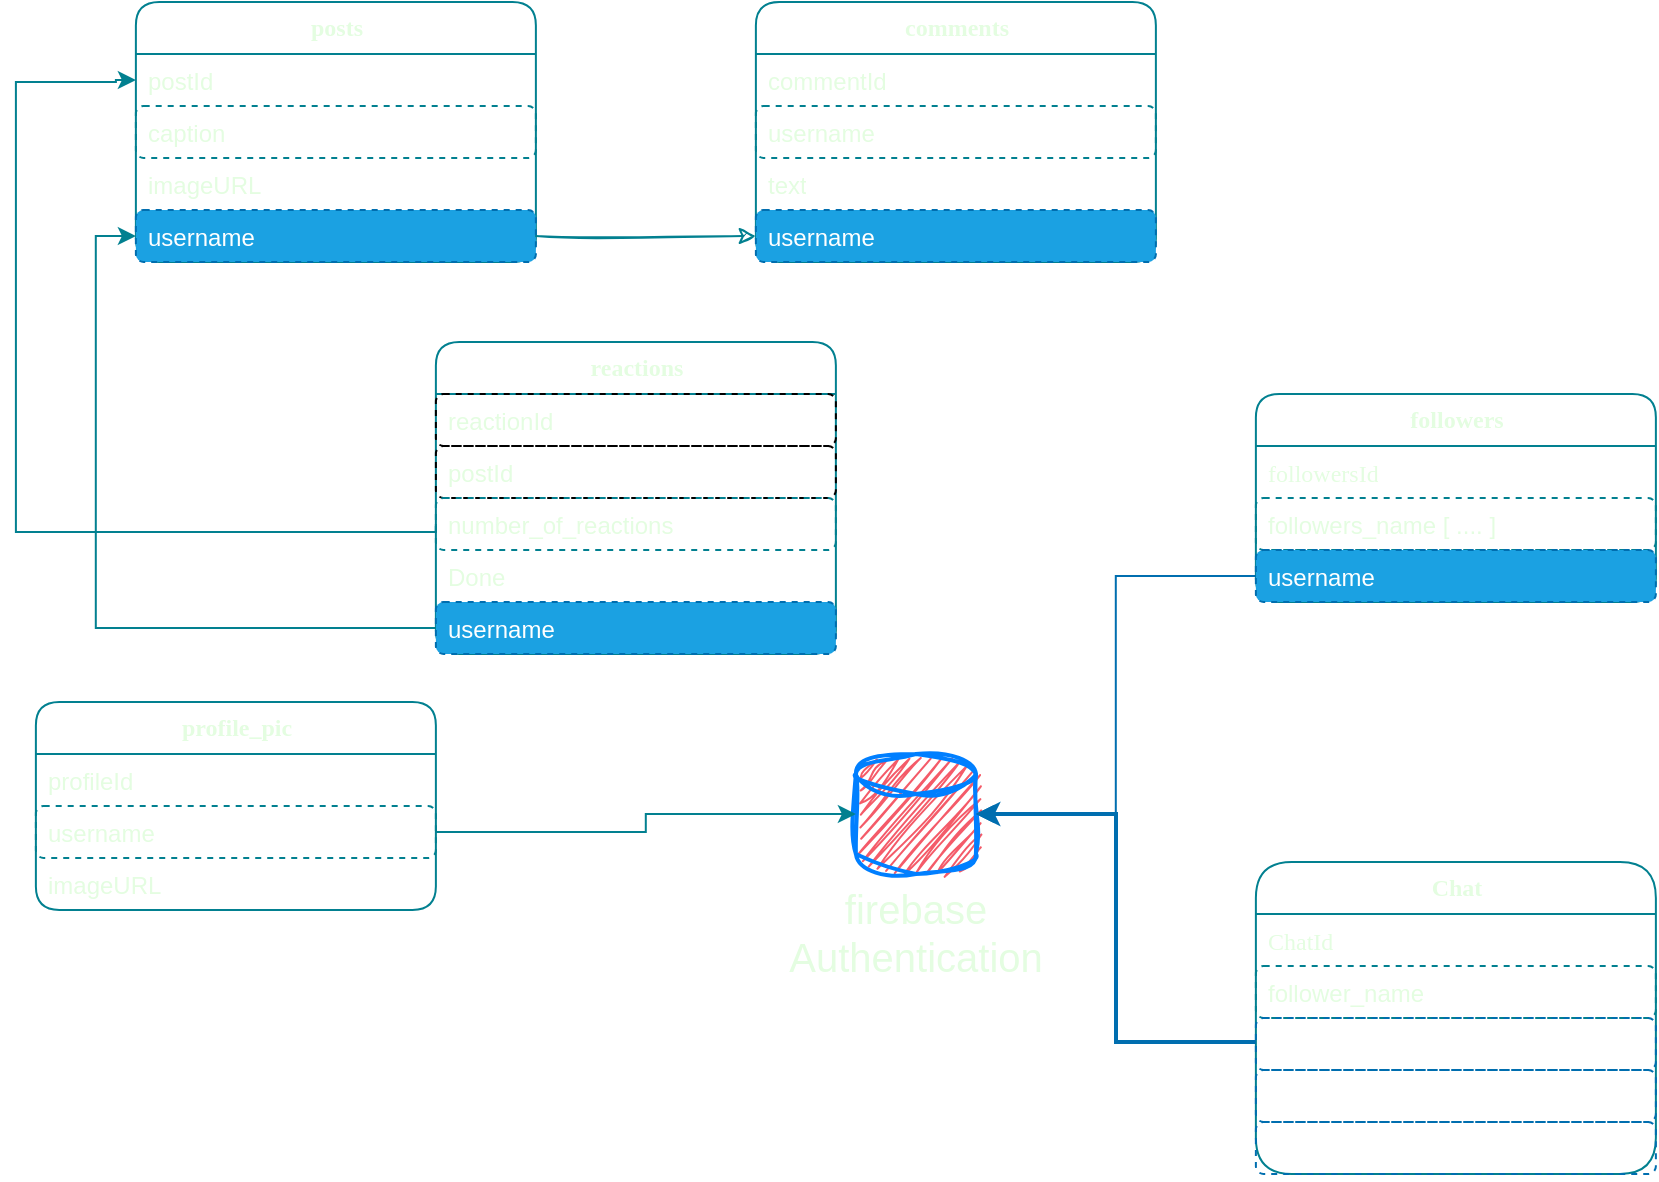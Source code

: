 <mxfile version="20.7.4" type="device"><diagram id="R2lEEEUBdFMjLlhIrx00" name="Page-1"><mxGraphModel dx="1035" dy="658" grid="1" gridSize="10" guides="1" tooltips="1" connect="1" arrows="1" fold="1" page="1" pageScale="1" pageWidth="2500" pageHeight="1100" math="0" shadow="0" extFonts="Permanent Marker^https://fonts.googleapis.com/css?family=Permanent+Marker"><root><mxCell id="0"/><mxCell id="1" parent="0"/><mxCell id="STt7UrihR1JewOlCiutB-57" value="&lt;b&gt;&lt;font face=&quot;Verdana&quot;&gt;posts&lt;/font&gt;&lt;/b&gt;" style="swimlane;fontStyle=0;childLayout=stackLayout;horizontal=1;startSize=26;fillColor=none;horizontalStack=0;resizeParent=1;resizeParentMax=0;resizeLast=0;collapsible=1;marginBottom=0;html=1;perimeterSpacing=10;shadow=0;labelBackgroundColor=none;strokeColor=#028090;fontColor=#E4FDE1;rounded=1;" parent="1" vertex="1"><mxGeometry x="159.94" y="80" width="200" height="130" as="geometry"/></mxCell><mxCell id="STt7UrihR1JewOlCiutB-58" value="&lt;font style=&quot;font-size: 12px;&quot;&gt;postId&lt;/font&gt;" style="text;strokeColor=none;fillColor=none;align=left;verticalAlign=top;spacingLeft=4;spacingRight=4;overflow=hidden;rotatable=0;points=[[0,0.5],[1,0.5]];portConstraint=eastwest;whiteSpace=wrap;html=1;dashed=1;shadow=0;labelBackgroundColor=none;fontColor=#E4FDE1;rounded=1;" parent="STt7UrihR1JewOlCiutB-57" vertex="1"><mxGeometry y="26" width="200" height="26" as="geometry"/></mxCell><mxCell id="STt7UrihR1JewOlCiutB-59" value="caption" style="text;strokeColor=#028090;fillColor=none;align=left;verticalAlign=top;spacingLeft=4;spacingRight=4;overflow=hidden;rotatable=0;points=[[0,0.5],[1,0.5]];portConstraint=eastwest;whiteSpace=wrap;html=1;dashed=1;shadow=0;labelBackgroundColor=none;fontColor=#E4FDE1;rounded=1;" parent="STt7UrihR1JewOlCiutB-57" vertex="1"><mxGeometry y="52" width="200" height="26" as="geometry"/></mxCell><mxCell id="STt7UrihR1JewOlCiutB-61" value="imageURL" style="text;strokeColor=none;fillColor=none;align=left;verticalAlign=top;spacingLeft=4;spacingRight=4;overflow=hidden;rotatable=0;points=[[0,0.5],[1,0.5]];portConstraint=eastwest;whiteSpace=wrap;html=1;dashed=1;shadow=0;labelBackgroundColor=none;fontColor=#E4FDE1;rounded=1;" parent="STt7UrihR1JewOlCiutB-57" vertex="1"><mxGeometry y="78" width="200" height="26" as="geometry"/></mxCell><mxCell id="STt7UrihR1JewOlCiutB-60" value="username" style="text;strokeColor=#006EAF;fillColor=#1ba1e2;align=left;verticalAlign=top;spacingLeft=4;spacingRight=4;overflow=hidden;rotatable=0;points=[[0,0.5],[1,0.5]];portConstraint=eastwest;whiteSpace=wrap;html=1;dashed=1;shadow=0;labelBackgroundColor=none;fontColor=#ffffff;rounded=1;" parent="STt7UrihR1JewOlCiutB-57" vertex="1"><mxGeometry y="104" width="200" height="26" as="geometry"/></mxCell><mxCell id="STt7UrihR1JewOlCiutB-62" value="&lt;font face=&quot;Verdana&quot;&gt;&lt;b&gt;comments&lt;/b&gt;&lt;/font&gt;" style="swimlane;fontStyle=0;childLayout=stackLayout;horizontal=1;startSize=26;fillColor=none;horizontalStack=0;resizeParent=1;resizeParentMax=0;resizeLast=0;collapsible=1;marginBottom=0;html=1;perimeterSpacing=10;shadow=0;labelBackgroundColor=none;strokeColor=#028090;fontColor=#E4FDE1;rounded=1;" parent="1" vertex="1"><mxGeometry x="469.94" y="80" width="200" height="130" as="geometry"/></mxCell><mxCell id="STt7UrihR1JewOlCiutB-63" value="&lt;font style=&quot;font-size: 12px;&quot;&gt;commentId&lt;/font&gt;" style="text;strokeColor=none;fillColor=none;align=left;verticalAlign=top;spacingLeft=4;spacingRight=4;overflow=hidden;rotatable=0;points=[[0,0.5],[1,0.5]];portConstraint=eastwest;whiteSpace=wrap;html=1;dashed=1;shadow=0;labelBackgroundColor=none;fontColor=#E4FDE1;rounded=1;" parent="STt7UrihR1JewOlCiutB-62" vertex="1"><mxGeometry y="26" width="200" height="26" as="geometry"/></mxCell><mxCell id="STt7UrihR1JewOlCiutB-64" value="username&lt;span style=&quot;white-space: pre;&quot;&gt;&#9;&lt;/span&gt;" style="text;strokeColor=#028090;fillColor=none;align=left;verticalAlign=top;spacingLeft=4;spacingRight=4;overflow=hidden;rotatable=0;points=[[0,0.5],[1,0.5]];portConstraint=eastwest;whiteSpace=wrap;html=1;dashed=1;shadow=0;labelBackgroundColor=none;fontColor=#E4FDE1;rounded=1;" parent="STt7UrihR1JewOlCiutB-62" vertex="1"><mxGeometry y="52" width="200" height="26" as="geometry"/></mxCell><mxCell id="STt7UrihR1JewOlCiutB-65" value="text" style="text;strokeColor=none;fillColor=none;align=left;verticalAlign=top;spacingLeft=4;spacingRight=4;overflow=hidden;rotatable=0;points=[[0,0.5],[1,0.5]];portConstraint=eastwest;whiteSpace=wrap;html=1;dashed=1;shadow=0;labelBackgroundColor=none;fontColor=#E4FDE1;rounded=1;" parent="STt7UrihR1JewOlCiutB-62" vertex="1"><mxGeometry y="78" width="200" height="26" as="geometry"/></mxCell><mxCell id="STt7UrihR1JewOlCiutB-66" value="username" style="text;strokeColor=#006EAF;fillColor=#1ba1e2;align=left;verticalAlign=top;spacingLeft=4;spacingRight=4;overflow=hidden;rotatable=0;points=[[0,0.5],[1,0.5]];portConstraint=eastwest;whiteSpace=wrap;html=1;dashed=1;shadow=0;labelBackgroundColor=none;fontColor=#ffffff;rounded=1;" parent="STt7UrihR1JewOlCiutB-62" vertex="1"><mxGeometry y="104" width="200" height="26" as="geometry"/></mxCell><mxCell id="STt7UrihR1JewOlCiutB-67" style="edgeStyle=orthogonalEdgeStyle;rounded=0;sketch=1;hachureGap=4;jiggle=2;curveFitting=1;orthogonalLoop=1;jettySize=auto;html=1;exitX=1;exitY=0.5;exitDx=0;exitDy=0;strokeColor=#028090;fontFamily=Architects Daughter;fontSource=https%3A%2F%2Ffonts.googleapis.com%2Fcss%3Ffamily%3DArchitects%2BDaughter;fontSize=16;fontColor=#E4FDE1;fillColor=#F45B69;comic=0;" parent="1" source="STt7UrihR1JewOlCiutB-60" target="STt7UrihR1JewOlCiutB-66" edge="1"><mxGeometry relative="1" as="geometry"/></mxCell><mxCell id="STt7UrihR1JewOlCiutB-68" value="&lt;font face=&quot;Verdana&quot;&gt;&lt;b&gt;reactions&lt;/b&gt;&lt;/font&gt;" style="swimlane;fontStyle=0;childLayout=stackLayout;horizontal=1;startSize=26;fillColor=none;horizontalStack=0;resizeParent=1;resizeParentMax=0;resizeLast=0;collapsible=1;marginBottom=0;html=1;perimeterSpacing=10;shadow=0;labelBackgroundColor=none;strokeColor=#028090;fontColor=#E4FDE1;rounded=1;" parent="1" vertex="1"><mxGeometry x="309.94" y="250" width="200" height="156" as="geometry"/></mxCell><mxCell id="STt7UrihR1JewOlCiutB-75" value="&lt;font style=&quot;font-size: 12px;&quot;&gt;reactionId&lt;/font&gt;" style="text;strokeColor=default;fillColor=none;align=left;verticalAlign=top;spacingLeft=4;spacingRight=4;overflow=hidden;rotatable=0;points=[[0,0.5],[1,0.5]];portConstraint=eastwest;whiteSpace=wrap;html=1;dashed=1;shadow=0;labelBackgroundColor=none;fontColor=#E4FDE1;rounded=1;comic=0;glass=0;" parent="STt7UrihR1JewOlCiutB-68" vertex="1"><mxGeometry y="26" width="200" height="26" as="geometry"/></mxCell><mxCell id="STt7UrihR1JewOlCiutB-69" value="&lt;font style=&quot;font-size: 12px;&quot;&gt;postId&lt;/font&gt;" style="text;strokeColor=default;fillColor=none;align=left;verticalAlign=top;spacingLeft=4;spacingRight=4;overflow=hidden;rotatable=0;points=[[0,0.5],[1,0.5]];portConstraint=eastwest;whiteSpace=wrap;html=1;dashed=1;shadow=0;labelBackgroundColor=none;fontColor=#E4FDE1;rounded=1;comic=0;" parent="STt7UrihR1JewOlCiutB-68" vertex="1"><mxGeometry y="52" width="200" height="26" as="geometry"/></mxCell><mxCell id="STt7UrihR1JewOlCiutB-70" value="number_of_reactions" style="text;strokeColor=#028090;fillColor=none;align=left;verticalAlign=top;spacingLeft=4;spacingRight=4;overflow=hidden;rotatable=0;points=[[0,0.5],[1,0.5]];portConstraint=eastwest;whiteSpace=wrap;html=1;dashed=1;shadow=0;labelBackgroundColor=none;fontColor=#E4FDE1;rounded=1;comic=0;" parent="STt7UrihR1JewOlCiutB-68" vertex="1"><mxGeometry y="78" width="200" height="26" as="geometry"/></mxCell><mxCell id="STt7UrihR1JewOlCiutB-71" value="Done" style="text;strokeColor=none;fillColor=none;align=left;verticalAlign=top;spacingLeft=4;spacingRight=4;overflow=hidden;rotatable=0;points=[[0,0.5],[1,0.5]];portConstraint=eastwest;whiteSpace=wrap;html=1;dashed=1;shadow=0;labelBackgroundColor=none;fontColor=#E4FDE1;rounded=1;comic=0;" parent="STt7UrihR1JewOlCiutB-68" vertex="1"><mxGeometry y="104" width="200" height="26" as="geometry"/></mxCell><mxCell id="STt7UrihR1JewOlCiutB-72" value="username" style="text;strokeColor=#006EAF;fillColor=#1ba1e2;align=left;verticalAlign=top;spacingLeft=4;spacingRight=4;overflow=hidden;rotatable=0;points=[[0,0.5],[1,0.5]];portConstraint=eastwest;whiteSpace=wrap;html=1;dashed=1;shadow=0;labelBackgroundColor=none;fontColor=#ffffff;rounded=1;" parent="STt7UrihR1JewOlCiutB-68" vertex="1"><mxGeometry y="130" width="200" height="26" as="geometry"/></mxCell><mxCell id="STt7UrihR1JewOlCiutB-74" style="edgeStyle=orthogonalEdgeStyle;rounded=0;hachureGap=4;orthogonalLoop=1;jettySize=auto;html=1;entryX=0;entryY=0.5;entryDx=0;entryDy=0;strokeColor=#028090;fontFamily=Helvetica;fontSize=16;fontColor=#E4FDE1;fillColor=#F45B69;" parent="1" source="STt7UrihR1JewOlCiutB-72" target="STt7UrihR1JewOlCiutB-60" edge="1"><mxGeometry relative="1" as="geometry"/></mxCell><mxCell id="STt7UrihR1JewOlCiutB-76" style="edgeStyle=orthogonalEdgeStyle;rounded=0;hachureGap=4;orthogonalLoop=1;jettySize=auto;html=1;entryX=0;entryY=0.5;entryDx=0;entryDy=0;strokeColor=#028090;fontFamily=Helvetica;fontSize=16;fontColor=#E4FDE1;fillColor=#F45B69;exitX=0;exitY=0.5;exitDx=0;exitDy=0;" parent="1" source="STt7UrihR1JewOlCiutB-70" target="STt7UrihR1JewOlCiutB-58" edge="1"><mxGeometry relative="1" as="geometry"><Array as="points"><mxPoint x="309.94" y="345"/><mxPoint x="99.94" y="345"/><mxPoint x="99.94" y="120"/><mxPoint x="149.94" y="120"/><mxPoint x="149.94" y="119"/></Array></mxGeometry></mxCell><mxCell id="STt7UrihR1JewOlCiutB-77" value="&lt;font face=&quot;Verdana&quot;&gt;&lt;b&gt;profile_pic&lt;/b&gt;&lt;/font&gt;" style="swimlane;fontStyle=0;childLayout=stackLayout;horizontal=1;startSize=26;fillColor=none;horizontalStack=0;resizeParent=1;resizeParentMax=0;resizeLast=0;collapsible=1;marginBottom=0;html=1;perimeterSpacing=10;shadow=0;labelBackgroundColor=none;strokeColor=#028090;fontColor=#E4FDE1;rounded=1;" parent="1" vertex="1"><mxGeometry x="109.94" y="430" width="200" height="104" as="geometry"/></mxCell><mxCell id="STt7UrihR1JewOlCiutB-78" value="&lt;font style=&quot;font-size: 12px;&quot;&gt;profileId&lt;/font&gt;" style="text;strokeColor=none;fillColor=none;align=left;verticalAlign=top;spacingLeft=4;spacingRight=4;overflow=hidden;rotatable=0;points=[[0,0.5],[1,0.5]];portConstraint=eastwest;whiteSpace=wrap;html=1;dashed=1;shadow=0;labelBackgroundColor=none;fontColor=#E4FDE1;rounded=1;" parent="STt7UrihR1JewOlCiutB-77" vertex="1"><mxGeometry y="26" width="200" height="26" as="geometry"/></mxCell><mxCell id="STt7UrihR1JewOlCiutB-79" value="username&lt;span style=&quot;white-space: pre;&quot;&gt;&#9;&lt;/span&gt;" style="text;strokeColor=#028090;fillColor=none;align=left;verticalAlign=top;spacingLeft=4;spacingRight=4;overflow=hidden;rotatable=0;points=[[0,0.5],[1,0.5]];portConstraint=eastwest;whiteSpace=wrap;html=1;dashed=1;shadow=0;labelBackgroundColor=none;fontColor=#E4FDE1;rounded=1;" parent="STt7UrihR1JewOlCiutB-77" vertex="1"><mxGeometry y="52" width="200" height="26" as="geometry"/></mxCell><mxCell id="STt7UrihR1JewOlCiutB-80" value="imageURL" style="text;strokeColor=none;fillColor=none;align=left;verticalAlign=top;spacingLeft=4;spacingRight=4;overflow=hidden;rotatable=0;points=[[0,0.5],[1,0.5]];portConstraint=eastwest;whiteSpace=wrap;html=1;dashed=1;shadow=0;labelBackgroundColor=none;fontColor=#E4FDE1;rounded=1;" parent="STt7UrihR1JewOlCiutB-77" vertex="1"><mxGeometry y="78" width="200" height="26" as="geometry"/></mxCell><mxCell id="STt7UrihR1JewOlCiutB-83" value="" style="strokeWidth=2;html=1;shape=mxgraph.flowchart.database;whiteSpace=wrap;sketch=1;hachureGap=4;jiggle=2;curveFitting=1;strokeColor=#007FFF;fontFamily=Helvetica;fontSize=20;fontColor=#E4FDE1;fillColor=#F45B69;" parent="1" vertex="1"><mxGeometry x="519.94" y="456" width="60" height="60" as="geometry"/></mxCell><mxCell id="STt7UrihR1JewOlCiutB-84" style="edgeStyle=orthogonalEdgeStyle;rounded=0;hachureGap=4;orthogonalLoop=1;jettySize=auto;html=1;strokeColor=#028090;fontFamily=Helvetica;fontSize=16;fontColor=#E4FDE1;fillColor=#F45B69;" parent="1" source="STt7UrihR1JewOlCiutB-79" target="STt7UrihR1JewOlCiutB-83" edge="1"><mxGeometry relative="1" as="geometry"/></mxCell><mxCell id="STt7UrihR1JewOlCiutB-85" value="firebase Authentication" style="text;html=1;strokeColor=none;fillColor=none;align=center;verticalAlign=middle;whiteSpace=wrap;rounded=0;sketch=1;hachureGap=4;jiggle=2;curveFitting=1;fontFamily=Helvetica;fontSize=20;fontColor=#E4FDE1;" parent="1" vertex="1"><mxGeometry x="489.94" y="530" width="120" height="30" as="geometry"/></mxCell><mxCell id="Ov1Pk3ogP2lVxJMz87sB-2" value="&lt;font face=&quot;Verdana&quot;&gt;&lt;b&gt;followers&lt;/b&gt;&lt;/font&gt;" style="swimlane;fontStyle=0;childLayout=stackLayout;horizontal=1;startSize=26;fillColor=none;horizontalStack=0;resizeParent=1;resizeParentMax=0;resizeLast=0;collapsible=1;marginBottom=0;html=1;perimeterSpacing=10;shadow=0;labelBackgroundColor=none;strokeColor=#028090;fontColor=#E4FDE1;rounded=1;" parent="1" vertex="1"><mxGeometry x="719.94" y="276" width="200" height="104" as="geometry"/></mxCell><mxCell id="Ov1Pk3ogP2lVxJMz87sB-3" value="&lt;font face=&quot;Verdana&quot; style=&quot;font-size: 12px;&quot;&gt;followersId&lt;/font&gt;" style="text;strokeColor=none;fillColor=none;align=left;verticalAlign=top;spacingLeft=4;spacingRight=4;overflow=hidden;rotatable=0;points=[[0,0.5],[1,0.5]];portConstraint=eastwest;whiteSpace=wrap;html=1;dashed=1;shadow=0;labelBackgroundColor=none;fontColor=#E4FDE1;rounded=1;" parent="Ov1Pk3ogP2lVxJMz87sB-2" vertex="1"><mxGeometry y="26" width="200" height="26" as="geometry"/></mxCell><mxCell id="Ov1Pk3ogP2lVxJMz87sB-4" value="followers_name [ .... ]" style="text;strokeColor=#028090;fillColor=none;align=left;verticalAlign=top;spacingLeft=4;spacingRight=4;overflow=hidden;rotatable=0;points=[[0,0.5],[1,0.5]];portConstraint=eastwest;whiteSpace=wrap;html=1;dashed=1;shadow=0;labelBackgroundColor=none;fontColor=#E4FDE1;rounded=1;" parent="Ov1Pk3ogP2lVxJMz87sB-2" vertex="1"><mxGeometry y="52" width="200" height="26" as="geometry"/></mxCell><mxCell id="Ov1Pk3ogP2lVxJMz87sB-6" value="username" style="text;strokeColor=#006EAF;fillColor=#1ba1e2;align=left;verticalAlign=top;spacingLeft=4;spacingRight=4;overflow=hidden;rotatable=0;points=[[0,0.5],[1,0.5]];portConstraint=eastwest;whiteSpace=wrap;html=1;dashed=1;shadow=0;labelBackgroundColor=none;fontColor=#ffffff;rounded=1;" parent="Ov1Pk3ogP2lVxJMz87sB-2" vertex="1"><mxGeometry y="78" width="200" height="26" as="geometry"/></mxCell><mxCell id="Ov1Pk3ogP2lVxJMz87sB-7" style="edgeStyle=orthogonalEdgeStyle;rounded=0;sketch=0;orthogonalLoop=1;jettySize=auto;html=1;entryX=1;entryY=0.5;entryDx=0;entryDy=0;entryPerimeter=0;fontFamily=Verdana;fillColor=#1ba1e2;strokeColor=#006EAF;" parent="1" source="Ov1Pk3ogP2lVxJMz87sB-6" target="STt7UrihR1JewOlCiutB-83" edge="1"><mxGeometry relative="1" as="geometry"/></mxCell><mxCell id="nDO0JjBI161C_rJqAlYp-8" value="&lt;font face=&quot;Verdana&quot;&gt;&lt;b&gt;Chat&lt;/b&gt;&lt;/font&gt;" style="swimlane;fontStyle=0;childLayout=stackLayout;horizontal=1;startSize=26;fillColor=none;horizontalStack=0;resizeParent=1;resizeParentMax=0;resizeLast=0;collapsible=1;marginBottom=0;html=1;perimeterSpacing=10;shadow=0;labelBackgroundColor=none;strokeColor=#028090;fontColor=#E4FDE1;rounded=1;arcSize=23;" vertex="1" parent="1"><mxGeometry x="719.94" y="510" width="200" height="156" as="geometry"/></mxCell><mxCell id="nDO0JjBI161C_rJqAlYp-9" value="&lt;font face=&quot;Verdana&quot; style=&quot;font-size: 12px;&quot;&gt;ChatId&lt;/font&gt;" style="text;strokeColor=none;fillColor=none;align=left;verticalAlign=top;spacingLeft=4;spacingRight=4;overflow=hidden;rotatable=0;points=[[0,0.5],[1,0.5]];portConstraint=eastwest;whiteSpace=wrap;html=1;dashed=1;shadow=0;labelBackgroundColor=none;fontColor=#E4FDE1;rounded=1;" vertex="1" parent="nDO0JjBI161C_rJqAlYp-8"><mxGeometry y="26" width="200" height="26" as="geometry"/></mxCell><mxCell id="nDO0JjBI161C_rJqAlYp-10" value="follower_name" style="text;strokeColor=#028090;fillColor=none;align=left;verticalAlign=top;spacingLeft=4;spacingRight=4;overflow=hidden;rotatable=0;points=[[0,0.5],[1,0.5]];portConstraint=eastwest;whiteSpace=wrap;html=1;dashed=1;shadow=0;labelBackgroundColor=none;fontColor=#E4FDE1;rounded=1;" vertex="1" parent="nDO0JjBI161C_rJqAlYp-8"><mxGeometry y="52" width="200" height="26" as="geometry"/></mxCell><mxCell id="nDO0JjBI161C_rJqAlYp-12" value="currentUser_name" style="text;strokeColor=#006EAF;fillColor=none;align=left;verticalAlign=top;spacingLeft=4;spacingRight=4;overflow=hidden;rotatable=0;points=[[0,0.5],[1,0.5]];portConstraint=eastwest;whiteSpace=wrap;html=1;dashed=1;shadow=0;labelBackgroundColor=none;fontColor=#ffffff;rounded=1;gradientColor=default;" vertex="1" parent="nDO0JjBI161C_rJqAlYp-8"><mxGeometry y="78" width="200" height="26" as="geometry"/></mxCell><mxCell id="nDO0JjBI161C_rJqAlYp-14" value="role" style="text;strokeColor=#006EAF;fillColor=none;align=left;verticalAlign=top;spacingLeft=4;spacingRight=4;overflow=hidden;rotatable=0;points=[[0,0.5],[1,0.5]];portConstraint=eastwest;whiteSpace=wrap;html=1;dashed=1;shadow=0;labelBackgroundColor=none;fontColor=#ffffff;rounded=1;gradientColor=default;" vertex="1" parent="nDO0JjBI161C_rJqAlYp-8"><mxGeometry y="104" width="200" height="26" as="geometry"/></mxCell><mxCell id="nDO0JjBI161C_rJqAlYp-11" value="message&lt;br&gt;" style="text;strokeColor=#006EAF;fillColor=none;align=left;verticalAlign=top;spacingLeft=4;spacingRight=4;overflow=hidden;rotatable=0;points=[[0,0.5],[1,0.5]];portConstraint=eastwest;whiteSpace=wrap;html=1;dashed=1;shadow=0;labelBackgroundColor=none;fontColor=#ffffff;rounded=1;gradientColor=default;" vertex="1" parent="nDO0JjBI161C_rJqAlYp-8"><mxGeometry y="130" width="200" height="26" as="geometry"/></mxCell><mxCell id="nDO0JjBI161C_rJqAlYp-13" style="edgeStyle=orthogonalEdgeStyle;rounded=0;orthogonalLoop=1;jettySize=auto;html=1;fillColor=#1ba1e2;strokeColor=#006EAF;strokeWidth=2;" edge="1" parent="1" source="nDO0JjBI161C_rJqAlYp-12" target="STt7UrihR1JewOlCiutB-83"><mxGeometry relative="1" as="geometry"><Array as="points"><mxPoint x="650" y="600"/><mxPoint x="650" y="486"/></Array></mxGeometry></mxCell></root></mxGraphModel></diagram></mxfile>